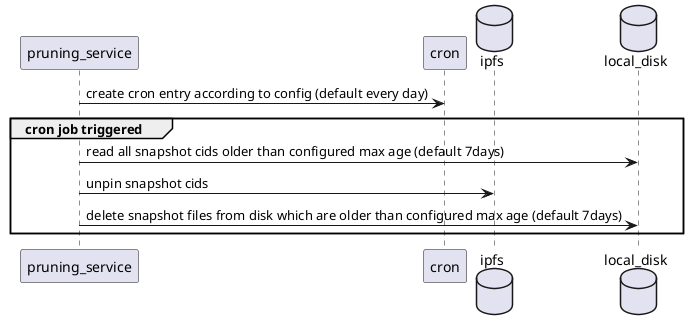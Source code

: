 @startuml "pruning_service"

participant "pruning_service" as ps
participant cron
database ipfs
database local_disk

ps -> cron: create cron entry according to config (default every day)

group cron job triggered
    ps -> local_disk: read all snapshot cids older than configured max age (default 7days)

    ps -> ipfs: unpin snapshot cids

    ps -> local_disk: delete snapshot files from disk which are older than configured max age (default 7days)
end

@enduml
